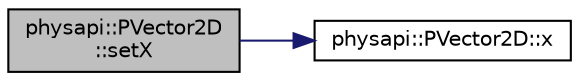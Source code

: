 digraph "physapi::PVector2D::setX"
{
 // LATEX_PDF_SIZE
  edge [fontname="Helvetica",fontsize="10",labelfontname="Helvetica",labelfontsize="10"];
  node [fontname="Helvetica",fontsize="10",shape=record];
  rankdir="LR";
  Node1 [label="physapi::PVector2D\l::setX",height=0.2,width=0.4,color="black", fillcolor="grey75", style="filled", fontcolor="black",tooltip="Set a new x coordinate."];
  Node1 -> Node2 [color="midnightblue",fontsize="10",style="solid"];
  Node2 [label="physapi::PVector2D::x",height=0.2,width=0.4,color="black", fillcolor="white", style="filled",URL="$classphysapi_1_1_p_vector2_d.html#adef3e21a4bb82ad7b9351590075a8086",tooltip="Get the x coordinate."];
}
